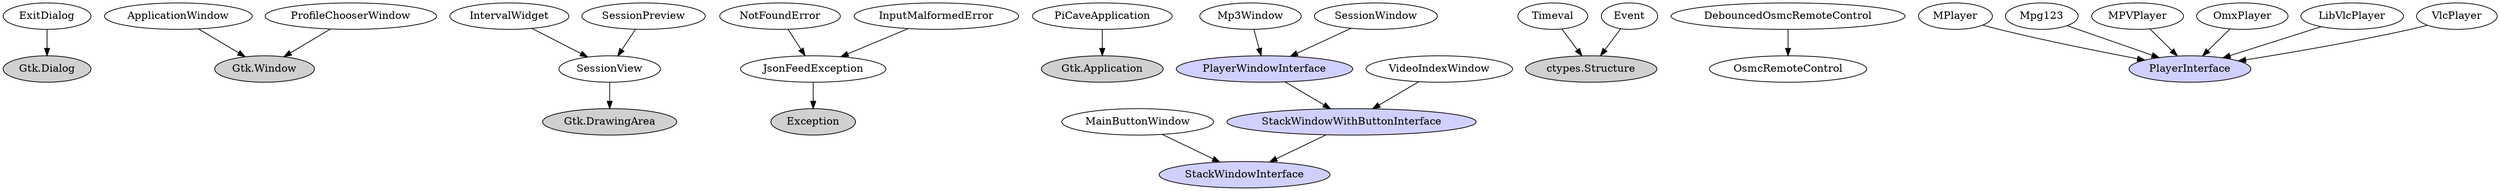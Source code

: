 digraph G {
"ExitDialog" -> "Gtk.Dialog"
"Gtk.Dialog" [ fillcolor="#d0d0d0", style="filled" ]
"ApplicationWindow" -> "Gtk.Window"
"Gtk.Window" [ fillcolor="#d0d0d0", style="filled" ]
"IntervalWidget" -> "SessionView"
"JsonFeedException" -> "Exception"
"Exception" [ fillcolor="#d0d0d0", style="filled" ]
"NotFoundError" -> "JsonFeedException"
"InputMalformedError" -> "JsonFeedException"
"PiCaveApplication" -> "Gtk.Application"
"Gtk.Application" [ fillcolor="#d0d0d0", style="filled" ]
"MainButtonWindow" -> "StackWindowInterface"
"StackWindowInterface" [ fillcolor="#d0d0ff", style="filled" ]
"Mp3Window" -> "PlayerWindowInterface"
"PlayerWindowInterface" [ fillcolor="#d0d0ff", style="filled" ]
"Timeval" -> "ctypes.Structure"
"ctypes.Structure" [ fillcolor="#d0d0d0", style="filled" ]
"Event" -> "ctypes.Structure"
"ctypes.Structure" [ fillcolor="#d0d0d0", style="filled" ]
"DebouncedOsmcRemoteControl" -> "OsmcRemoteControl"
"MPlayer" -> "PlayerInterface"
"PlayerInterface" [ fillcolor="#d0d0ff", style="filled" ]
"Mpg123" -> "PlayerInterface"
"PlayerInterface" [ fillcolor="#d0d0ff", style="filled" ]
"MPVPlayer" -> "PlayerInterface"
"PlayerInterface" [ fillcolor="#d0d0ff", style="filled" ]
"OmxPlayer" -> "PlayerInterface"
"PlayerInterface" [ fillcolor="#d0d0ff", style="filled" ]
"LibVlcPlayer" -> "PlayerInterface"
"PlayerInterface" [ fillcolor="#d0d0ff", style="filled" ]
"VlcPlayer" -> "PlayerInterface"
"PlayerInterface" [ fillcolor="#d0d0ff", style="filled" ]
"PlayerWindowInterface" -> "StackWindowWithButtonInterface"
"StackWindowWithButtonInterface" [ fillcolor="#d0d0ff", style="filled" ]
"ProfileChooserWindow" -> "Gtk.Window"
"Gtk.Window" [ fillcolor="#d0d0d0", style="filled" ]
"SessionPreview" -> "SessionView"
"SessionView" -> "Gtk.DrawingArea"
"Gtk.DrawingArea" [ fillcolor="#d0d0d0", style="filled" ]
"SessionWindow" -> "PlayerWindowInterface"
"PlayerWindowInterface" [ fillcolor="#d0d0ff", style="filled" ]
"StackWindowWithButtonInterface" -> "StackWindowInterface"
"StackWindowInterface" [ fillcolor="#d0d0ff", style="filled" ]
"VideoIndexWindow" -> "StackWindowWithButtonInterface"
"StackWindowWithButtonInterface" [ fillcolor="#d0d0ff", style="filled" ]
}
